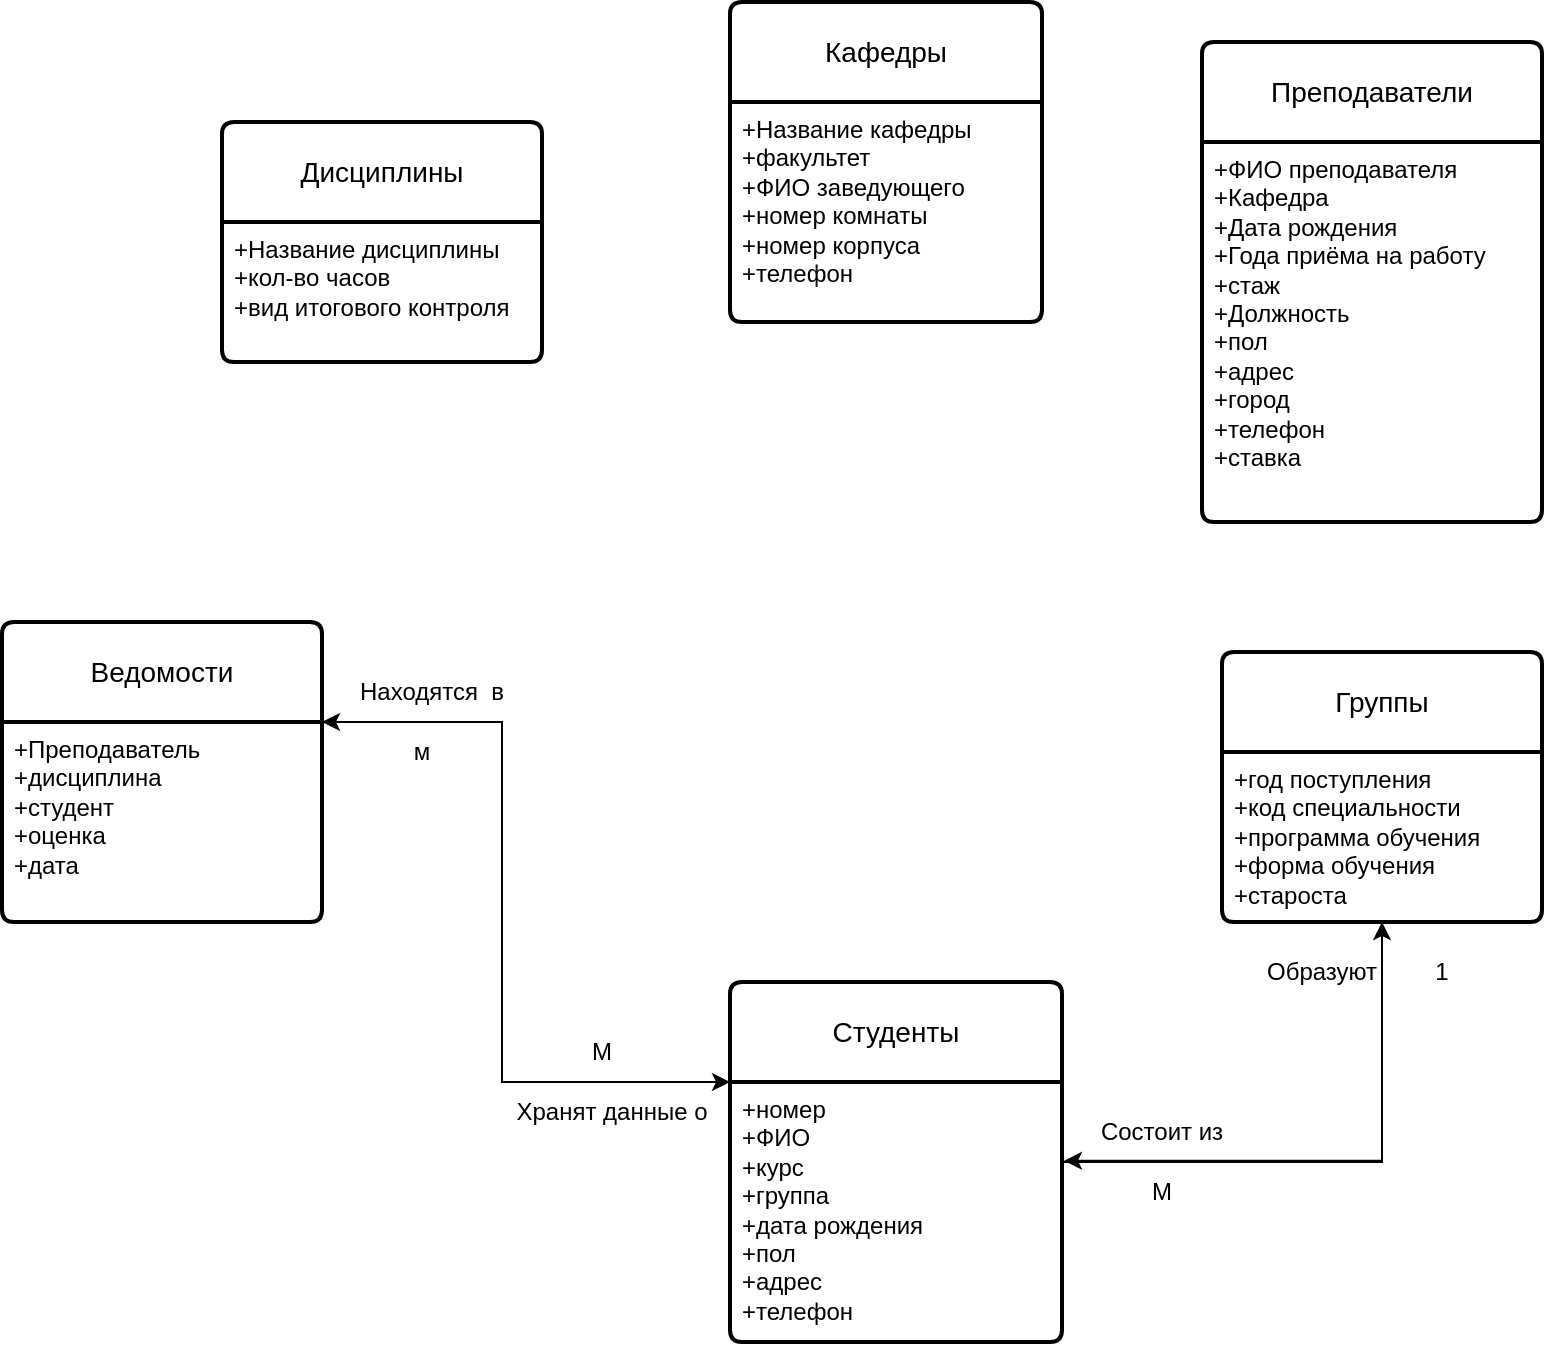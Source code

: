 <mxfile version="21.0.2" type="github">
  <diagram name="Страница 1" id="9wwhK91GliaIkrRcYlGO">
    <mxGraphModel dx="1702" dy="451" grid="1" gridSize="10" guides="1" tooltips="1" connect="1" arrows="1" fold="1" page="1" pageScale="1" pageWidth="827" pageHeight="1169" math="0" shadow="0">
      <root>
        <mxCell id="0" />
        <mxCell id="1" parent="0" />
        <mxCell id="qapMyjUpP5S1gtF-CA2f-28" value="Дисциплины" style="swimlane;childLayout=stackLayout;horizontal=1;startSize=50;horizontalStack=0;rounded=1;fontSize=14;fontStyle=0;strokeWidth=2;resizeParent=0;resizeLast=1;shadow=0;dashed=0;align=center;arcSize=4;whiteSpace=wrap;html=1;" vertex="1" parent="1">
          <mxGeometry x="80" y="260" width="160" height="120" as="geometry" />
        </mxCell>
        <mxCell id="qapMyjUpP5S1gtF-CA2f-29" value="+Название дисциплины&lt;br&gt;+кол-во часов&lt;br&gt;+вид итогового контроля" style="align=left;strokeColor=none;fillColor=none;spacingLeft=4;fontSize=12;verticalAlign=top;resizable=0;rotatable=0;part=1;html=1;" vertex="1" parent="qapMyjUpP5S1gtF-CA2f-28">
          <mxGeometry y="50" width="160" height="70" as="geometry" />
        </mxCell>
        <mxCell id="qapMyjUpP5S1gtF-CA2f-30" value="Кафедры" style="swimlane;childLayout=stackLayout;horizontal=1;startSize=50;horizontalStack=0;rounded=1;fontSize=14;fontStyle=0;strokeWidth=2;resizeParent=0;resizeLast=1;shadow=0;dashed=0;align=center;arcSize=4;whiteSpace=wrap;html=1;" vertex="1" parent="1">
          <mxGeometry x="334" y="200" width="156" height="160" as="geometry" />
        </mxCell>
        <mxCell id="qapMyjUpP5S1gtF-CA2f-31" value="+Название кафедры&lt;br&gt;+факультет&lt;br&gt;+ФИО заведующего&lt;br&gt;+номер комнаты&lt;br&gt;+номер корпуса&lt;br&gt;+телефон" style="align=left;strokeColor=none;fillColor=none;spacingLeft=4;fontSize=12;verticalAlign=top;resizable=0;rotatable=0;part=1;html=1;" vertex="1" parent="qapMyjUpP5S1gtF-CA2f-30">
          <mxGeometry y="50" width="156" height="110" as="geometry" />
        </mxCell>
        <mxCell id="qapMyjUpP5S1gtF-CA2f-32" value="Преподаватели" style="swimlane;childLayout=stackLayout;horizontal=1;startSize=50;horizontalStack=0;rounded=1;fontSize=14;fontStyle=0;strokeWidth=2;resizeParent=0;resizeLast=1;shadow=0;dashed=0;align=center;arcSize=4;whiteSpace=wrap;html=1;" vertex="1" parent="1">
          <mxGeometry x="570" y="220" width="170" height="240" as="geometry" />
        </mxCell>
        <mxCell id="qapMyjUpP5S1gtF-CA2f-33" value="+ФИО преподавателя&lt;br&gt;+Кафедра&lt;br&gt;+Дата рождения&lt;br&gt;+Года приёма на работу&lt;br&gt;+стаж&lt;br&gt;+Должность&lt;br&gt;+пол&lt;br&gt;+адрес&lt;br&gt;+город&lt;br&gt;+телефон&lt;br&gt;+ставка" style="align=left;strokeColor=none;fillColor=none;spacingLeft=4;fontSize=12;verticalAlign=top;resizable=0;rotatable=0;part=1;html=1;" vertex="1" parent="qapMyjUpP5S1gtF-CA2f-32">
          <mxGeometry y="50" width="170" height="190" as="geometry" />
        </mxCell>
        <mxCell id="qapMyjUpP5S1gtF-CA2f-34" value="Ведомости" style="swimlane;childLayout=stackLayout;horizontal=1;startSize=50;horizontalStack=0;rounded=1;fontSize=14;fontStyle=0;strokeWidth=2;resizeParent=0;resizeLast=1;shadow=0;dashed=0;align=center;arcSize=4;whiteSpace=wrap;html=1;" vertex="1" parent="1">
          <mxGeometry x="-30" y="510" width="160" height="150" as="geometry" />
        </mxCell>
        <mxCell id="qapMyjUpP5S1gtF-CA2f-35" value="+Преподаватель&lt;br&gt;+дисциплина&lt;br&gt;+студент&lt;br&gt;+оценка&lt;br&gt;+дата" style="align=left;strokeColor=none;fillColor=none;spacingLeft=4;fontSize=12;verticalAlign=top;resizable=0;rotatable=0;part=1;html=1;" vertex="1" parent="qapMyjUpP5S1gtF-CA2f-34">
          <mxGeometry y="50" width="160" height="100" as="geometry" />
        </mxCell>
        <mxCell id="qapMyjUpP5S1gtF-CA2f-44" style="edgeStyle=orthogonalEdgeStyle;rounded=0;orthogonalLoop=1;jettySize=auto;html=1;entryX=0.5;entryY=1;entryDx=0;entryDy=0;" edge="1" parent="1" source="qapMyjUpP5S1gtF-CA2f-36" target="qapMyjUpP5S1gtF-CA2f-39">
          <mxGeometry relative="1" as="geometry" />
        </mxCell>
        <mxCell id="qapMyjUpP5S1gtF-CA2f-52" style="edgeStyle=orthogonalEdgeStyle;rounded=0;orthogonalLoop=1;jettySize=auto;html=1;exitX=0;exitY=0.25;exitDx=0;exitDy=0;entryX=1;entryY=0;entryDx=0;entryDy=0;" edge="1" parent="1" source="qapMyjUpP5S1gtF-CA2f-36" target="qapMyjUpP5S1gtF-CA2f-35">
          <mxGeometry relative="1" as="geometry">
            <mxPoint x="250" y="580" as="targetPoint" />
            <Array as="points">
              <mxPoint x="334" y="740" />
              <mxPoint x="220" y="740" />
              <mxPoint x="220" y="560" />
            </Array>
          </mxGeometry>
        </mxCell>
        <mxCell id="qapMyjUpP5S1gtF-CA2f-36" value="Студенты" style="swimlane;childLayout=stackLayout;horizontal=1;startSize=50;horizontalStack=0;rounded=1;fontSize=14;fontStyle=0;strokeWidth=2;resizeParent=0;resizeLast=1;shadow=0;dashed=0;align=center;arcSize=4;whiteSpace=wrap;html=1;" vertex="1" parent="1">
          <mxGeometry x="334" y="690" width="166" height="180" as="geometry" />
        </mxCell>
        <mxCell id="qapMyjUpP5S1gtF-CA2f-37" value="+номер&lt;br&gt;+ФИО&lt;br&gt;+курс&lt;br&gt;+группа&lt;br&gt;+дата рождения&lt;br&gt;+пол&lt;br&gt;+адрес&lt;br&gt;+телефон" style="align=left;strokeColor=none;fillColor=none;spacingLeft=4;fontSize=12;verticalAlign=top;resizable=0;rotatable=0;part=1;html=1;" vertex="1" parent="qapMyjUpP5S1gtF-CA2f-36">
          <mxGeometry y="50" width="166" height="130" as="geometry" />
        </mxCell>
        <mxCell id="qapMyjUpP5S1gtF-CA2f-38" value="Группы" style="swimlane;childLayout=stackLayout;horizontal=1;startSize=50;horizontalStack=0;rounded=1;fontSize=14;fontStyle=0;strokeWidth=2;resizeParent=0;resizeLast=1;shadow=0;dashed=0;align=center;arcSize=4;whiteSpace=wrap;html=1;" vertex="1" parent="1">
          <mxGeometry x="580" y="525" width="160" height="135" as="geometry" />
        </mxCell>
        <mxCell id="qapMyjUpP5S1gtF-CA2f-39" value="+год поступления&lt;br&gt;+код специальности&lt;br&gt;+программа обучения&lt;br&gt;+форма обучения&lt;br&gt;+староста" style="align=left;strokeColor=none;fillColor=none;spacingLeft=4;fontSize=12;verticalAlign=top;resizable=0;rotatable=0;part=1;html=1;" vertex="1" parent="qapMyjUpP5S1gtF-CA2f-38">
          <mxGeometry y="50" width="160" height="85" as="geometry" />
        </mxCell>
        <mxCell id="qapMyjUpP5S1gtF-CA2f-45" value="Образуют" style="text;strokeColor=none;align=center;fillColor=none;html=1;verticalAlign=middle;whiteSpace=wrap;rounded=0;" vertex="1" parent="1">
          <mxGeometry x="600" y="670" width="60" height="30" as="geometry" />
        </mxCell>
        <mxCell id="qapMyjUpP5S1gtF-CA2f-47" value="М" style="text;strokeColor=none;align=center;fillColor=none;html=1;verticalAlign=middle;whiteSpace=wrap;rounded=0;" vertex="1" parent="1">
          <mxGeometry x="520" y="780" width="60" height="30" as="geometry" />
        </mxCell>
        <mxCell id="qapMyjUpP5S1gtF-CA2f-48" style="edgeStyle=orthogonalEdgeStyle;rounded=0;orthogonalLoop=1;jettySize=auto;html=1;exitX=0.5;exitY=1;exitDx=0;exitDy=0;entryX=1.006;entryY=0.303;entryDx=0;entryDy=0;entryPerimeter=0;" edge="1" parent="1" source="qapMyjUpP5S1gtF-CA2f-39" target="qapMyjUpP5S1gtF-CA2f-37">
          <mxGeometry relative="1" as="geometry" />
        </mxCell>
        <mxCell id="qapMyjUpP5S1gtF-CA2f-49" value="Состоит из" style="text;strokeColor=none;align=center;fillColor=none;html=1;verticalAlign=middle;whiteSpace=wrap;rounded=0;" vertex="1" parent="1">
          <mxGeometry x="515" y="750" width="70" height="30" as="geometry" />
        </mxCell>
        <mxCell id="qapMyjUpP5S1gtF-CA2f-50" value="1" style="text;strokeColor=none;align=center;fillColor=none;html=1;verticalAlign=middle;whiteSpace=wrap;rounded=0;" vertex="1" parent="1">
          <mxGeometry x="660" y="670" width="60" height="30" as="geometry" />
        </mxCell>
        <mxCell id="qapMyjUpP5S1gtF-CA2f-54" style="edgeStyle=orthogonalEdgeStyle;rounded=0;orthogonalLoop=1;jettySize=auto;html=1;exitX=1;exitY=0;exitDx=0;exitDy=0;entryX=0;entryY=0;entryDx=0;entryDy=0;" edge="1" parent="1" source="qapMyjUpP5S1gtF-CA2f-35" target="qapMyjUpP5S1gtF-CA2f-37">
          <mxGeometry relative="1" as="geometry">
            <Array as="points">
              <mxPoint x="220" y="560" />
              <mxPoint x="220" y="740" />
            </Array>
          </mxGeometry>
        </mxCell>
        <mxCell id="qapMyjUpP5S1gtF-CA2f-57" value="Находятся&amp;nbsp; в" style="text;strokeColor=none;align=center;fillColor=none;html=1;verticalAlign=middle;whiteSpace=wrap;rounded=0;" vertex="1" parent="1">
          <mxGeometry x="130" y="530" width="110" height="30" as="geometry" />
        </mxCell>
        <mxCell id="qapMyjUpP5S1gtF-CA2f-58" value="м" style="text;strokeColor=none;align=center;fillColor=none;html=1;verticalAlign=middle;whiteSpace=wrap;rounded=0;" vertex="1" parent="1">
          <mxGeometry x="150" y="560" width="60" height="30" as="geometry" />
        </mxCell>
        <mxCell id="qapMyjUpP5S1gtF-CA2f-59" value="Хранят данные о" style="text;strokeColor=none;align=center;fillColor=none;html=1;verticalAlign=middle;whiteSpace=wrap;rounded=0;" vertex="1" parent="1">
          <mxGeometry x="220" y="740" width="110" height="30" as="geometry" />
        </mxCell>
        <mxCell id="qapMyjUpP5S1gtF-CA2f-61" value="М" style="text;strokeColor=none;align=center;fillColor=none;html=1;verticalAlign=middle;whiteSpace=wrap;rounded=0;" vertex="1" parent="1">
          <mxGeometry x="240" y="710" width="60" height="30" as="geometry" />
        </mxCell>
      </root>
    </mxGraphModel>
  </diagram>
</mxfile>
